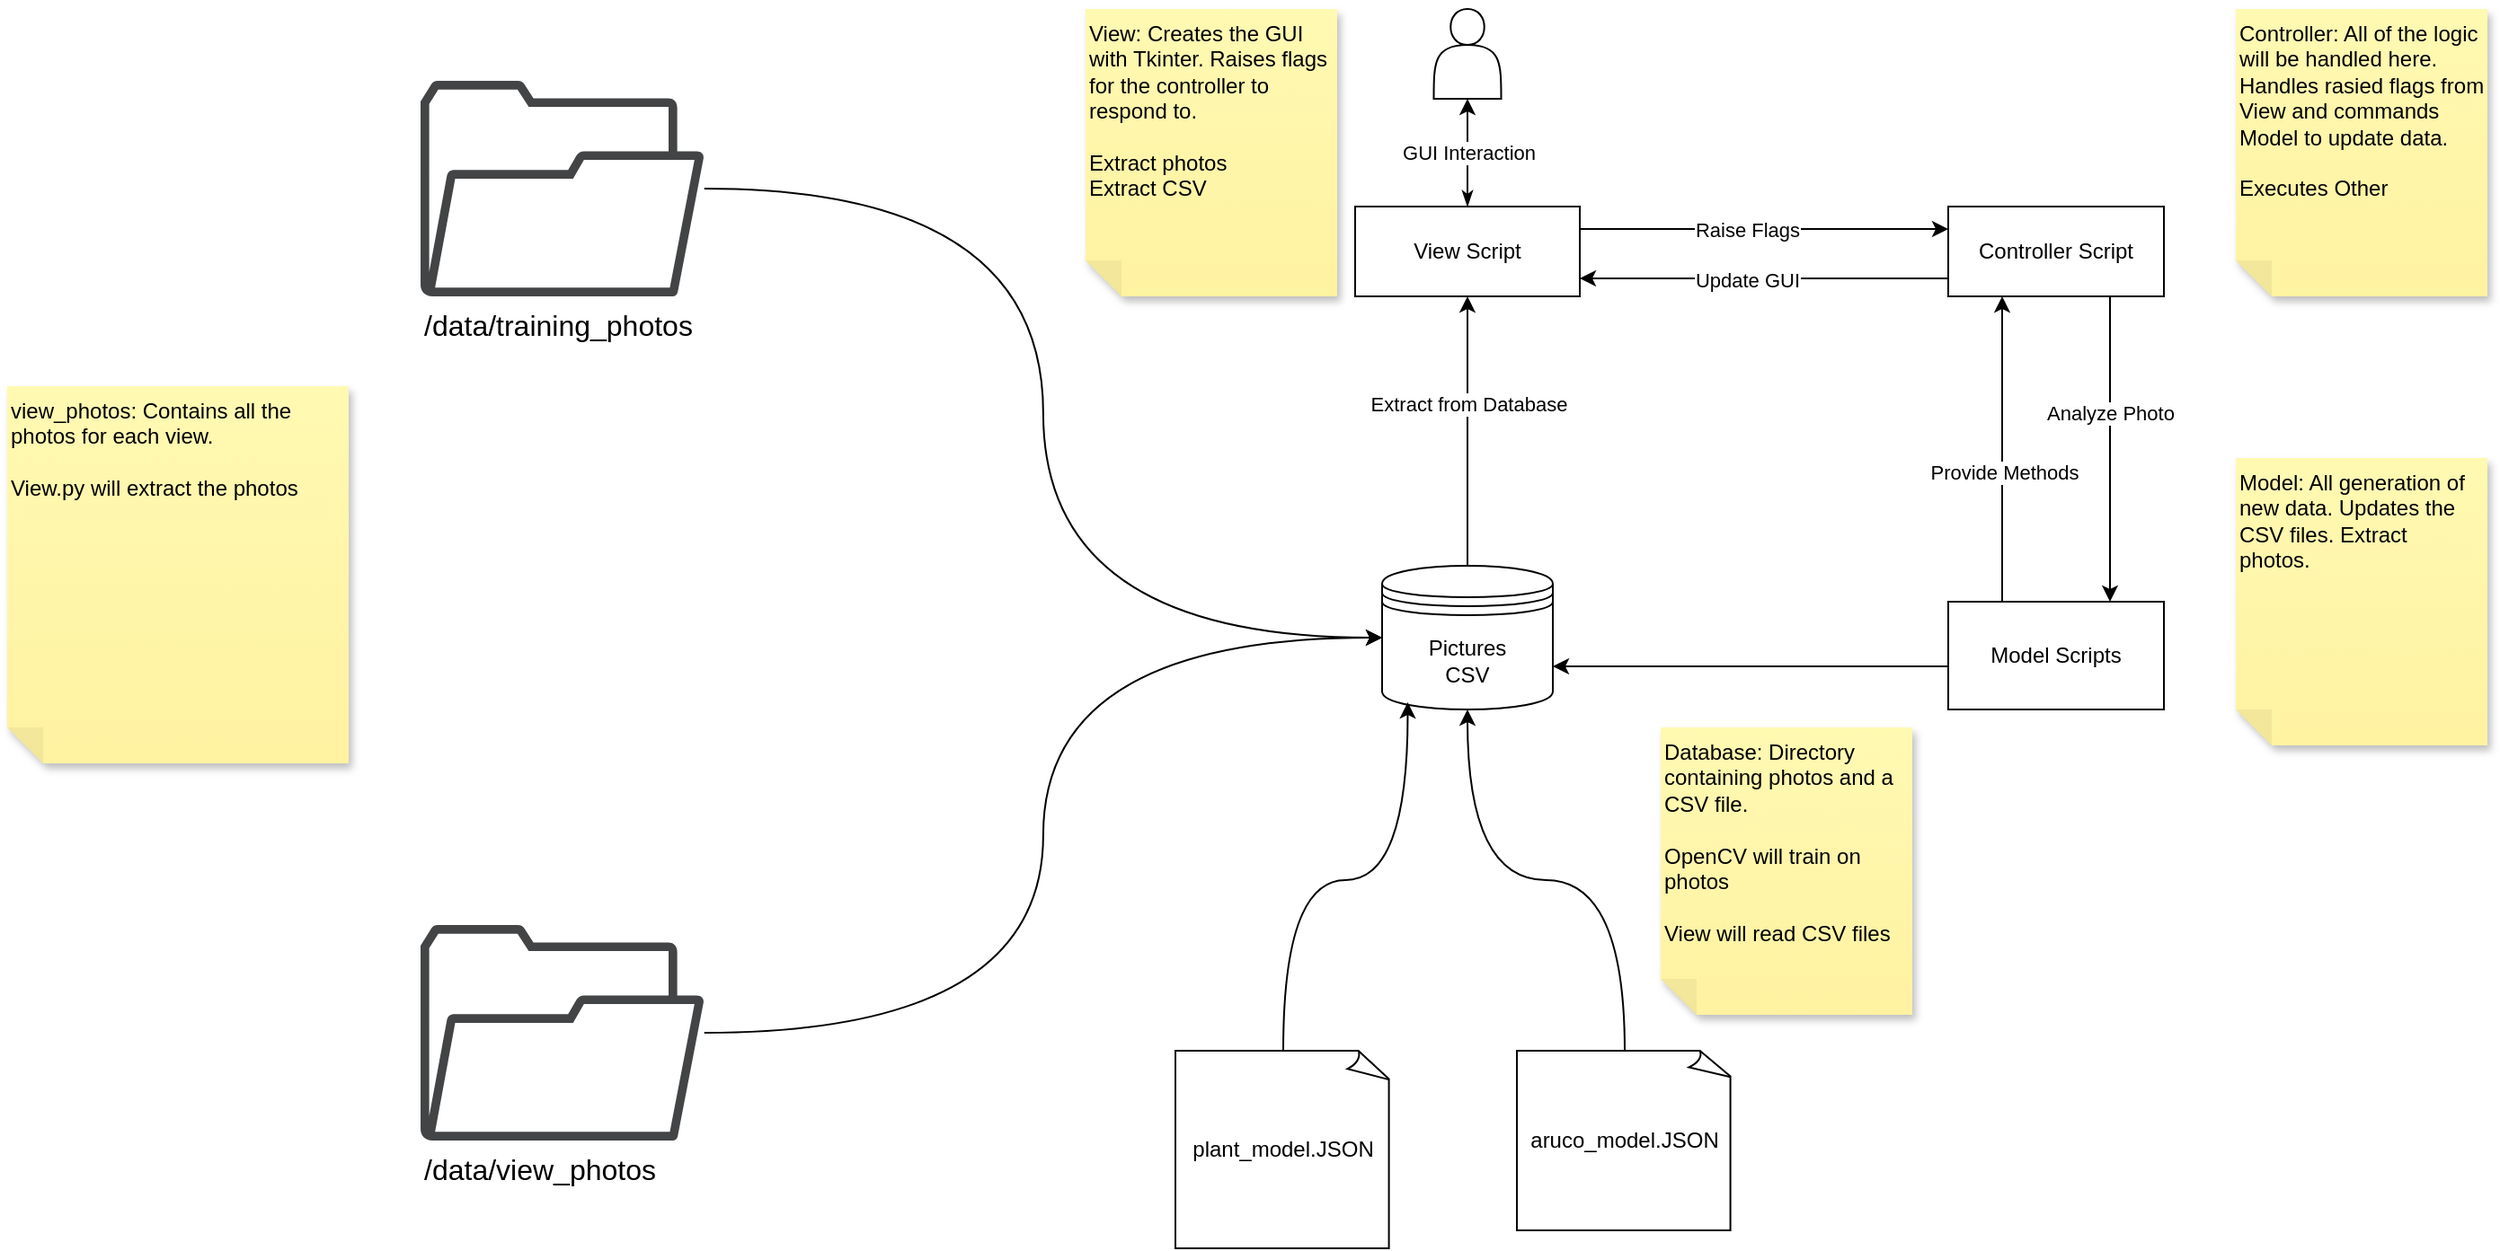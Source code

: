 <mxfile version="21.1.2" type="device" pages="3">
  <diagram name="System_Overview" id="W62WBc0dJXu3pJ372kPs">
    <mxGraphModel dx="2431" dy="822" grid="1" gridSize="10" guides="1" tooltips="1" connect="1" arrows="1" fold="1" page="1" pageScale="1" pageWidth="850" pageHeight="1100" math="0" shadow="0">
      <root>
        <mxCell id="0" />
        <mxCell id="1" parent="0" />
        <mxCell id="F2mH_FUqLK_WFXkWN0rF-1" value="" style="shape=actor;whiteSpace=wrap;html=1;" parent="1" vertex="1">
          <mxGeometry x="213.75" y="10" width="37.5" height="50" as="geometry" />
        </mxCell>
        <mxCell id="F2mH_FUqLK_WFXkWN0rF-9" style="edgeStyle=orthogonalEdgeStyle;rounded=0;orthogonalLoop=1;jettySize=auto;html=1;entryX=0.5;entryY=1;entryDx=0;entryDy=0;startArrow=classicThin;startFill=1;" parent="1" source="F2mH_FUqLK_WFXkWN0rF-3" target="F2mH_FUqLK_WFXkWN0rF-1" edge="1">
          <mxGeometry relative="1" as="geometry" />
        </mxCell>
        <mxCell id="F2mH_FUqLK_WFXkWN0rF-15" value="GUI Interaction" style="edgeLabel;html=1;align=center;verticalAlign=middle;resizable=0;points=[];" parent="F2mH_FUqLK_WFXkWN0rF-9" vertex="1" connectable="0">
          <mxGeometry x="0.194" relative="1" as="geometry">
            <mxPoint y="6" as="offset" />
          </mxGeometry>
        </mxCell>
        <mxCell id="F2mH_FUqLK_WFXkWN0rF-17" style="edgeStyle=orthogonalEdgeStyle;rounded=0;orthogonalLoop=1;jettySize=auto;html=1;entryX=0;entryY=0.25;entryDx=0;entryDy=0;" parent="1" source="F2mH_FUqLK_WFXkWN0rF-3" target="F2mH_FUqLK_WFXkWN0rF-4" edge="1">
          <mxGeometry relative="1" as="geometry">
            <Array as="points">
              <mxPoint x="398" y="133" />
            </Array>
          </mxGeometry>
        </mxCell>
        <mxCell id="F2mH_FUqLK_WFXkWN0rF-26" value="Raise Flags" style="edgeLabel;html=1;align=center;verticalAlign=middle;resizable=0;points=[];" parent="F2mH_FUqLK_WFXkWN0rF-17" vertex="1" connectable="0">
          <mxGeometry x="-0.095" relative="1" as="geometry">
            <mxPoint as="offset" />
          </mxGeometry>
        </mxCell>
        <mxCell id="F2mH_FUqLK_WFXkWN0rF-3" value="View Script" style="rounded=0;whiteSpace=wrap;html=1;" parent="1" vertex="1">
          <mxGeometry x="170" y="120" width="125" height="50" as="geometry" />
        </mxCell>
        <mxCell id="F2mH_FUqLK_WFXkWN0rF-16" style="edgeStyle=orthogonalEdgeStyle;rounded=0;orthogonalLoop=1;jettySize=auto;html=1;" parent="1" source="F2mH_FUqLK_WFXkWN0rF-4" edge="1">
          <mxGeometry relative="1" as="geometry">
            <mxPoint x="295" y="160" as="targetPoint" />
            <Array as="points">
              <mxPoint x="295" y="160" />
            </Array>
          </mxGeometry>
        </mxCell>
        <mxCell id="F2mH_FUqLK_WFXkWN0rF-27" value="Update GUI" style="edgeLabel;html=1;align=center;verticalAlign=middle;resizable=0;points=[];" parent="F2mH_FUqLK_WFXkWN0rF-16" vertex="1" connectable="0">
          <mxGeometry x="0.099" y="1" relative="1" as="geometry">
            <mxPoint as="offset" />
          </mxGeometry>
        </mxCell>
        <mxCell id="F2mH_FUqLK_WFXkWN0rF-18" style="edgeStyle=orthogonalEdgeStyle;rounded=0;orthogonalLoop=1;jettySize=auto;html=1;entryX=0.75;entryY=0;entryDx=0;entryDy=0;" parent="1" source="F2mH_FUqLK_WFXkWN0rF-4" target="F2mH_FUqLK_WFXkWN0rF-13" edge="1">
          <mxGeometry relative="1" as="geometry">
            <Array as="points">
              <mxPoint x="590" y="200" />
              <mxPoint x="590" y="200" />
            </Array>
          </mxGeometry>
        </mxCell>
        <mxCell id="F2mH_FUqLK_WFXkWN0rF-29" value="Analyze Photo" style="edgeLabel;html=1;align=center;verticalAlign=middle;resizable=0;points=[];" parent="F2mH_FUqLK_WFXkWN0rF-18" vertex="1" connectable="0">
          <mxGeometry x="-0.243" relative="1" as="geometry">
            <mxPoint as="offset" />
          </mxGeometry>
        </mxCell>
        <mxCell id="F2mH_FUqLK_WFXkWN0rF-4" value="Controller Script" style="rounded=0;whiteSpace=wrap;html=1;" parent="1" vertex="1">
          <mxGeometry x="500" y="120" width="120" height="50" as="geometry" />
        </mxCell>
        <mxCell id="F2mH_FUqLK_WFXkWN0rF-11" style="edgeStyle=orthogonalEdgeStyle;rounded=0;orthogonalLoop=1;jettySize=auto;html=1;entryX=0.5;entryY=1;entryDx=0;entryDy=0;exitX=0.5;exitY=0;exitDx=0;exitDy=0;" parent="1" source="F2mH_FUqLK_WFXkWN0rF-6" target="F2mH_FUqLK_WFXkWN0rF-3" edge="1">
          <mxGeometry relative="1" as="geometry">
            <mxPoint x="232.5" y="240" as="sourcePoint" />
          </mxGeometry>
        </mxCell>
        <mxCell id="F2mH_FUqLK_WFXkWN0rF-28" value="Extract from Database" style="edgeLabel;html=1;align=center;verticalAlign=middle;resizable=0;points=[];" parent="F2mH_FUqLK_WFXkWN0rF-11" vertex="1" connectable="0">
          <mxGeometry x="0.202" relative="1" as="geometry">
            <mxPoint as="offset" />
          </mxGeometry>
        </mxCell>
        <mxCell id="F2mH_FUqLK_WFXkWN0rF-6" value="Pictures&lt;br&gt;CSV" style="shape=datastore;whiteSpace=wrap;html=1;" parent="1" vertex="1">
          <mxGeometry x="185" y="320" width="95" height="80" as="geometry" />
        </mxCell>
        <mxCell id="F2mH_FUqLK_WFXkWN0rF-14" style="edgeStyle=orthogonalEdgeStyle;rounded=0;orthogonalLoop=1;jettySize=auto;html=1;entryX=1;entryY=0.7;entryDx=0;entryDy=0;" parent="1" source="F2mH_FUqLK_WFXkWN0rF-13" target="F2mH_FUqLK_WFXkWN0rF-6" edge="1">
          <mxGeometry relative="1" as="geometry">
            <mxPoint x="290" y="370" as="targetPoint" />
            <Array as="points">
              <mxPoint x="470" y="376" />
              <mxPoint x="470" y="376" />
            </Array>
          </mxGeometry>
        </mxCell>
        <mxCell id="F2mH_FUqLK_WFXkWN0rF-20" style="edgeStyle=orthogonalEdgeStyle;rounded=0;orthogonalLoop=1;jettySize=auto;html=1;entryX=0.25;entryY=1;entryDx=0;entryDy=0;" parent="1" source="F2mH_FUqLK_WFXkWN0rF-13" target="F2mH_FUqLK_WFXkWN0rF-4" edge="1">
          <mxGeometry relative="1" as="geometry">
            <Array as="points">
              <mxPoint x="530" y="280" />
              <mxPoint x="530" y="280" />
            </Array>
          </mxGeometry>
        </mxCell>
        <mxCell id="F2mH_FUqLK_WFXkWN0rF-30" value="Provide Methods" style="edgeLabel;html=1;align=center;verticalAlign=middle;resizable=0;points=[];" parent="F2mH_FUqLK_WFXkWN0rF-20" vertex="1" connectable="0">
          <mxGeometry x="-0.155" y="-1" relative="1" as="geometry">
            <mxPoint as="offset" />
          </mxGeometry>
        </mxCell>
        <mxCell id="F2mH_FUqLK_WFXkWN0rF-13" value="Model Scripts" style="rounded=0;whiteSpace=wrap;html=1;" parent="1" vertex="1">
          <mxGeometry x="500" y="340" width="120" height="60" as="geometry" />
        </mxCell>
        <mxCell id="F2mH_FUqLK_WFXkWN0rF-21" value="Controller: All of the logic will be handled here. Handles rasied flags from View and commands Model to update data.&amp;nbsp;&lt;br&gt;&lt;br&gt;Executes Other" style="shape=note;whiteSpace=wrap;html=1;backgroundOutline=1;fontColor=#000000;darkOpacity=0.05;fillColor=#FFF9B2;strokeColor=none;fillStyle=solid;direction=west;gradientDirection=north;gradientColor=#FFF2A1;shadow=1;size=20;pointerEvents=1;horizontal=1;verticalAlign=top;align=left;" parent="1" vertex="1">
          <mxGeometry x="660" y="10" width="140" height="160" as="geometry" />
        </mxCell>
        <mxCell id="F2mH_FUqLK_WFXkWN0rF-22" value="Model: All generation of new data. Updates the CSV files. Extract photos.&amp;nbsp;" style="shape=note;whiteSpace=wrap;html=1;backgroundOutline=1;fontColor=#000000;darkOpacity=0.05;fillColor=#FFF9B2;strokeColor=none;fillStyle=solid;direction=west;gradientDirection=north;gradientColor=#FFF2A1;shadow=1;size=20;pointerEvents=1;verticalAlign=top;align=left;" parent="1" vertex="1">
          <mxGeometry x="660" y="260" width="140" height="160" as="geometry" />
        </mxCell>
        <mxCell id="F2mH_FUqLK_WFXkWN0rF-24" value="Database: Directory containing photos and a CSV file.&amp;nbsp;&lt;br&gt;&lt;br&gt;OpenCV will train on photos&lt;br&gt;&lt;br&gt;View will read CSV files" style="shape=note;whiteSpace=wrap;html=1;backgroundOutline=1;fontColor=#000000;darkOpacity=0.05;fillColor=#FFF9B2;strokeColor=none;fillStyle=solid;direction=west;gradientDirection=north;gradientColor=#FFF2A1;shadow=1;size=20;pointerEvents=1;verticalAlign=top;align=left;" parent="1" vertex="1">
          <mxGeometry x="340" y="410" width="140" height="160" as="geometry" />
        </mxCell>
        <mxCell id="F2mH_FUqLK_WFXkWN0rF-25" value="View: Creates the GUI with Tkinter. Raises flags for the controller to respond to.&amp;nbsp;&lt;br&gt;&lt;br&gt;Extract photos&lt;br&gt;Extract CSV&amp;nbsp;" style="shape=note;whiteSpace=wrap;html=1;backgroundOutline=1;fontColor=#000000;darkOpacity=0.05;fillColor=#FFF9B2;strokeColor=none;fillStyle=solid;direction=west;gradientDirection=north;gradientColor=#FFF2A1;shadow=1;size=20;pointerEvents=1;verticalAlign=top;align=left;" parent="1" vertex="1">
          <mxGeometry x="20" y="10" width="140" height="160" as="geometry" />
        </mxCell>
        <mxCell id="fJOFrV4WpMcn3VLVgLX9-7" style="edgeStyle=orthogonalEdgeStyle;rounded=0;orthogonalLoop=1;jettySize=auto;html=1;entryX=0.5;entryY=1;entryDx=0;entryDy=0;curved=1;" parent="1" source="fJOFrV4WpMcn3VLVgLX9-1" target="F2mH_FUqLK_WFXkWN0rF-6" edge="1">
          <mxGeometry relative="1" as="geometry" />
        </mxCell>
        <mxCell id="fJOFrV4WpMcn3VLVgLX9-1" value="aruco_model.JSON" style="whiteSpace=wrap;html=1;shape=mxgraph.basic.document" parent="1" vertex="1">
          <mxGeometry x="260" y="590" width="120" height="100" as="geometry" />
        </mxCell>
        <mxCell id="fJOFrV4WpMcn3VLVgLX9-6" style="edgeStyle=orthogonalEdgeStyle;rounded=0;orthogonalLoop=1;jettySize=auto;html=1;entryX=0.15;entryY=0.95;entryDx=0;entryDy=0;entryPerimeter=0;curved=1;" parent="1" source="fJOFrV4WpMcn3VLVgLX9-2" target="F2mH_FUqLK_WFXkWN0rF-6" edge="1">
          <mxGeometry relative="1" as="geometry" />
        </mxCell>
        <mxCell id="fJOFrV4WpMcn3VLVgLX9-2" value="plant_model.JSON" style="whiteSpace=wrap;html=1;shape=mxgraph.basic.document" parent="1" vertex="1">
          <mxGeometry x="70" y="590" width="120" height="110" as="geometry" />
        </mxCell>
        <mxCell id="Y7-mlrsMqzR5W267q_G9-7" style="edgeStyle=orthogonalEdgeStyle;rounded=0;orthogonalLoop=1;jettySize=auto;html=1;entryX=0;entryY=0.5;entryDx=0;entryDy=0;curved=1;" parent="1" source="fJOFrV4WpMcn3VLVgLX9-4" target="F2mH_FUqLK_WFXkWN0rF-6" edge="1">
          <mxGeometry relative="1" as="geometry" />
        </mxCell>
        <mxCell id="fJOFrV4WpMcn3VLVgLX9-4" value="/data/training_photos" style="sketch=0;pointerEvents=1;shadow=0;dashed=0;html=1;strokeColor=none;fillColor=#434445;aspect=fixed;labelPosition=center;verticalLabelPosition=bottom;verticalAlign=top;align=left;outlineConnect=0;shape=mxgraph.vvd.folder;horizontal=1;fontSize=16;" parent="1" vertex="1">
          <mxGeometry x="-350" y="50" width="157.89" height="120" as="geometry" />
        </mxCell>
        <mxCell id="Y7-mlrsMqzR5W267q_G9-8" style="edgeStyle=orthogonalEdgeStyle;rounded=0;orthogonalLoop=1;jettySize=auto;html=1;entryX=0;entryY=0.5;entryDx=0;entryDy=0;curved=1;" parent="1" source="Y7-mlrsMqzR5W267q_G9-1" target="F2mH_FUqLK_WFXkWN0rF-6" edge="1">
          <mxGeometry relative="1" as="geometry" />
        </mxCell>
        <mxCell id="Y7-mlrsMqzR5W267q_G9-1" value="/data/view_photos" style="sketch=0;pointerEvents=1;shadow=0;dashed=0;html=1;strokeColor=none;fillColor=#434445;aspect=fixed;labelPosition=center;verticalLabelPosition=bottom;verticalAlign=top;align=left;outlineConnect=0;shape=mxgraph.vvd.folder;horizontal=1;fontSize=16;" parent="1" vertex="1">
          <mxGeometry x="-350" y="520" width="157.89" height="120" as="geometry" />
        </mxCell>
        <mxCell id="LuB1hXhjsYv1q2qlf1Kx-1" value="view_photos: Contains all the photos for each view.&lt;br&gt;&lt;br&gt;View.py will extract the photos" style="shape=note;whiteSpace=wrap;html=1;backgroundOutline=1;fontColor=#000000;darkOpacity=0.05;fillColor=#FFF9B2;strokeColor=none;fillStyle=solid;direction=west;gradientDirection=north;gradientColor=#FFF2A1;shadow=1;size=20;pointerEvents=1;align=left;verticalAlign=top;" vertex="1" parent="1">
          <mxGeometry x="-580" y="220" width="190" height="210" as="geometry" />
        </mxCell>
      </root>
    </mxGraphModel>
  </diagram>
  <diagram id="RU4EUe5mBqhzKCZHCKLA" name="view_GUI">
    <mxGraphModel dx="2728" dy="976" grid="0" gridSize="10" guides="1" tooltips="1" connect="1" arrows="1" fold="1" page="1" pageScale="1" pageWidth="850" pageHeight="1100" math="0" shadow="0">
      <root>
        <mxCell id="0" />
        <mxCell id="1" parent="0" />
        <mxCell id="b3JfOETVGV9nyhh6I8iH-1" value="" style="rounded=0;whiteSpace=wrap;html=1;fillColor=#f5f5f5;fontColor=#333333;strokeColor=#666666;" vertex="1" parent="1">
          <mxGeometry x="-91" y="164" width="1370" height="783" as="geometry" />
        </mxCell>
        <mxCell id="qlPypVt52On86bMOczM5-3" value="Frame_4" style="rounded=0;whiteSpace=wrap;html=1;verticalAlign=top;align=left;" vertex="1" parent="1">
          <mxGeometry x="1014" y="324" width="233" height="292" as="geometry" />
        </mxCell>
        <mxCell id="qlPypVt52On86bMOczM5-4" value="Frame_7" style="rounded=0;whiteSpace=wrap;html=1;verticalAlign=top;align=left;" vertex="1" parent="1">
          <mxGeometry x="767" y="640" width="220.5" height="293" as="geometry" />
        </mxCell>
        <mxCell id="qlPypVt52On86bMOczM5-5" value="Frame_8" style="rounded=0;whiteSpace=wrap;html=1;verticalAlign=top;align=left;" vertex="1" parent="1">
          <mxGeometry x="1014" y="644.5" width="229.25" height="293" as="geometry" />
        </mxCell>
        <mxCell id="qlPypVt52On86bMOczM5-2" value="Frame_3" style="rounded=0;whiteSpace=wrap;html=1;verticalAlign=top;align=left;" vertex="1" parent="1">
          <mxGeometry x="767" y="324" width="221" height="298" as="geometry" />
        </mxCell>
        <mxCell id="qlPypVt52On86bMOczM5-1" value="Frame_6" style="rounded=0;whiteSpace=wrap;html=1;verticalAlign=top;align=left;" vertex="1" parent="1">
          <mxGeometry x="472" y="631" width="270" height="300" as="geometry" />
        </mxCell>
        <mxCell id="Y3-dsQymKN-ItyEjXxCl-4" value="Frame_2" style="rounded=0;whiteSpace=wrap;html=1;verticalAlign=top;align=left;" vertex="1" parent="1">
          <mxGeometry x="473" y="321" width="268" height="305" as="geometry" />
        </mxCell>
        <mxCell id="Y3-dsQymKN-ItyEjXxCl-3" value="Frame_5" style="rounded=0;whiteSpace=wrap;html=1;verticalAlign=top;align=left;" vertex="1" parent="1">
          <mxGeometry x="175" y="631" width="280" height="302" as="geometry" />
        </mxCell>
        <mxCell id="Y3-dsQymKN-ItyEjXxCl-2" value="Frame_1" style="rounded=0;whiteSpace=wrap;html=1;verticalAlign=top;align=left;" vertex="1" parent="1">
          <mxGeometry x="175" y="321" width="280" height="304" as="geometry" />
        </mxCell>
        <mxCell id="7BTILMqd11kQHuoIIA3a-1" value="button1: Take a picture" style="labelPosition=center;verticalLabelPosition=middle;align=center;html=1;shape=mxgraph.basic.shaded_button;dx=10;fillColor=#f5f5f5;strokeColor=#666666;whiteSpace=wrap;fontColor=#333333;" parent="1" vertex="1">
          <mxGeometry x="190" y="350" width="213" height="50" as="geometry" />
        </mxCell>
        <mxCell id="7BTILMqd11kQHuoIIA3a-2" value="Photo_View_1 (label widget)" style="rounded=0;whiteSpace=wrap;html=1;fillColor=none;strokeColor=#d3d3d3;strokeWidth=2;verticalAlign=top;align=left;" parent="1" vertex="1">
          <mxGeometry x="499" y="367" width="200" height="240" as="geometry" />
        </mxCell>
        <mxCell id="7BTILMqd11kQHuoIIA3a-5" value="" style="verticalLabelPosition=bottom;html=1;verticalAlign=top;align=center;shape=mxgraph.floorplan.plant;" parent="1" vertex="1">
          <mxGeometry x="535" y="476" width="100" height="110" as="geometry" />
        </mxCell>
        <mxCell id="7BTILMqd11kQHuoIIA3a-6" value="Photo_View_1:&amp;nbsp; Un-altered photo taken.&amp;nbsp;&lt;br&gt;&lt;br&gt;Photo_View_2: RGB Scatter Plot&lt;br style=&quot;border-color: var(--border-color);&quot;&gt;&lt;br&gt;Photo_View_3: HSV Scatter plot&lt;br&gt;&lt;br&gt;Photo_view_4: segmented photo of flowes only (color)&lt;br&gt;&lt;br&gt;Photo_view_5: segmented photo of flowes only ( NO color)&lt;br&gt;&lt;br style=&quot;border-color: var(--border-color);&quot;&gt;Photo_view_6: segmented photo of leaves only (color)&lt;br style=&quot;border-color: var(--border-color);&quot;&gt;&lt;br style=&quot;border-color: var(--border-color);&quot;&gt;Photo_view_7: segmented photo of leaves only (NO color)" style="shape=note;whiteSpace=wrap;html=1;backgroundOutline=1;fontColor=#000000;darkOpacity=0.05;fillColor=#FFF9B2;strokeColor=none;fillStyle=solid;direction=west;gradientDirection=north;gradientColor=#FFF2A1;shadow=1;size=20;pointerEvents=1;verticalAlign=top;align=left;" parent="1" vertex="1">
          <mxGeometry x="1294" y="384" width="201" height="354" as="geometry" />
        </mxCell>
        <mxCell id="7BTILMqd11kQHuoIIA3a-7" value="Photo_View_3 (label_widget)" style="rounded=0;whiteSpace=wrap;html=1;fillColor=none;strokeColor=#d3d3d3;strokeWidth=2;verticalAlign=top;align=left;" parent="1" vertex="1">
          <mxGeometry x="196.5" y="681" width="200" height="240" as="geometry" />
        </mxCell>
        <mxCell id="7BTILMqd11kQHuoIIA3a-8" value="" style="verticalLabelPosition=bottom;html=1;verticalAlign=top;align=center;shape=mxgraph.floorplan.plant;" parent="1" vertex="1">
          <mxGeometry x="230" y="750" width="100" height="110" as="geometry" />
        </mxCell>
        <mxCell id="7BTILMqd11kQHuoIIA3a-9" value="Photo_View_2 (label_widget)" style="rounded=0;whiteSpace=wrap;html=1;fillColor=none;strokeColor=#d3d3d3;strokeWidth=2;verticalAlign=top;align=left;" parent="1" vertex="1">
          <mxGeometry x="499" y="671" width="200" height="240" as="geometry" />
        </mxCell>
        <mxCell id="7BTILMqd11kQHuoIIA3a-10" value="" style="verticalLabelPosition=bottom;html=1;verticalAlign=top;align=center;shape=mxgraph.floorplan.plant;" parent="1" vertex="1">
          <mxGeometry x="530" y="750" width="100" height="110" as="geometry" />
        </mxCell>
        <mxCell id="7BTILMqd11kQHuoIIA3a-11" value="label1: Plant Height: (Numeric)" style="rounded=0;whiteSpace=wrap;html=1;align=left;fillColor=#fff2cc;strokeColor=#d6b656;" parent="1" vertex="1">
          <mxGeometry x="190" y="415" width="210" height="40" as="geometry" />
        </mxCell>
        <mxCell id="7BTILMqd11kQHuoIIA3a-12" value="label2: Leaf to Flower Ratio: (Numeric)" style="rounded=0;whiteSpace=wrap;html=1;align=left;fillColor=#fff2cc;strokeColor=#d6b656;" parent="1" vertex="1">
          <mxGeometry x="190" y="470" width="210" height="40" as="geometry" />
        </mxCell>
        <mxCell id="7BTILMqd11kQHuoIIA3a-17" value="" style="html=1;shadow=0;dashed=0;shape=mxgraph.bootstrap.rrect;rSize=5;strokeColor=none;fillColor=#f6f6f6;whiteSpace=wrap;" parent="1" vertex="1">
          <mxGeometry x="373" y="533" width="70" height="20" as="geometry" />
        </mxCell>
        <mxCell id="7BTILMqd11kQHuoIIA3a-18" value="" style="html=1;shadow=0;dashed=0;shape=mxgraph.bootstrap.leftButtonStriped;fillColor=#55BFE0;fontColor=#FFFFFF;whiteSpace=wrap;" parent="7BTILMqd11kQHuoIIA3a-17" vertex="1">
          <mxGeometry width="43.75" height="20" as="geometry" />
        </mxCell>
        <mxCell id="7BTILMqd11kQHuoIIA3a-19" value="" style="html=1;shadow=0;dashed=0;shape=mxgraph.bootstrap.rrect;rSize=5;strokeColor=none;fillColor=#f6f6f6;whiteSpace=wrap;" parent="1" vertex="1">
          <mxGeometry x="373" y="574" width="72" height="20" as="geometry" />
        </mxCell>
        <mxCell id="7BTILMqd11kQHuoIIA3a-20" value="" style="html=1;shadow=0;dashed=0;shape=mxgraph.bootstrap.leftButtonStriped;fillColor=#55BFE0;fontColor=#FFFFFF;whiteSpace=wrap;" parent="7BTILMqd11kQHuoIIA3a-19" vertex="1">
          <mxGeometry width="45.0" height="20" as="geometry" />
        </mxCell>
        <mxCell id="7BTILMqd11kQHuoIIA3a-21" value="bar_1+ Label_3: Plant Health Bar" style="whiteSpace=wrap;html=1;fillColor=#fff2cc;strokeColor=#d6b656;" parent="1" vertex="1">
          <mxGeometry x="179" y="529" width="192" height="28" as="geometry" />
        </mxCell>
        <mxCell id="7BTILMqd11kQHuoIIA3a-22" value="bar_2 + Label_4: Flower Level Bar" style="whiteSpace=wrap;html=1;fillColor=#fff2cc;strokeColor=#d6b656;" parent="1" vertex="1">
          <mxGeometry x="177.5" y="570" width="193.5" height="28" as="geometry" />
        </mxCell>
        <mxCell id="7BTILMqd11kQHuoIIA3a-25" value="Frame_0: titke_label: My Plant Tracker" style="rounded=0;whiteSpace=wrap;html=1;fillColor=#f5f5f5;fontColor=#333333;strokeColor=#666666;" parent="1" vertex="1">
          <mxGeometry x="173" y="239" width="1056" height="60" as="geometry" />
        </mxCell>
        <mxCell id="7BTILMqd11kQHuoIIA3a-27" value="User will update the entire system with pressing &quot;Take a Picture&quot; button.&amp;nbsp;&lt;br&gt;&lt;br&gt;All data points will be updated.&amp;nbsp;" style="shape=note;whiteSpace=wrap;html=1;backgroundOutline=1;fontColor=#000000;darkOpacity=0.05;fillColor=#FFF9B2;strokeColor=none;fillStyle=solid;direction=west;gradientDirection=north;gradientColor=#FFF2A1;shadow=1;size=20;pointerEvents=1;align=left;verticalAlign=top;" parent="1" vertex="1">
          <mxGeometry x="5" y="275" width="160" height="160" as="geometry" />
        </mxCell>
        <mxCell id="0wqp4sQfu4tUy8CLVBSQ-1" value="D1: Derived from database&lt;br&gt;&lt;br&gt;D2: Derived from database&lt;br&gt;&lt;br&gt;D3: Derived from green_to_green_max_ratio&lt;br&gt;&lt;br&gt;D4: Derived from flower_to_leaf_ratio" style="shape=note;whiteSpace=wrap;html=1;backgroundOutline=1;fontColor=#000000;darkOpacity=0.05;fillColor=#FFF9B2;strokeColor=none;fillStyle=solid;direction=west;gradientDirection=north;gradientColor=#FFF2A1;shadow=1;size=20;pointerEvents=1;align=left;verticalAlign=top;" parent="1" vertex="1">
          <mxGeometry x="5" y="470" width="160" height="182" as="geometry" />
        </mxCell>
        <mxCell id="0wqp4sQfu4tUy8CLVBSQ-2" value="Photo_View_4" style="rounded=0;whiteSpace=wrap;html=1;fillColor=none;strokeColor=#d3d3d3;strokeWidth=2;verticalAlign=top;align=left;" parent="1" vertex="1">
          <mxGeometry x="785" y="364" width="190" height="237" as="geometry" />
        </mxCell>
        <mxCell id="0wqp4sQfu4tUy8CLVBSQ-3" value="" style="verticalLabelPosition=bottom;html=1;verticalAlign=top;align=center;shape=mxgraph.floorplan.plant;" parent="1" vertex="1">
          <mxGeometry x="818" y="450" width="100" height="110" as="geometry" />
        </mxCell>
        <mxCell id="YSzq9o-z5hyoMIJ_DQz8-1" value="Photo_View_5" style="rounded=0;whiteSpace=wrap;html=1;fillColor=none;strokeColor=#d3d3d3;strokeWidth=2;verticalAlign=top;align=left;" vertex="1" parent="1">
          <mxGeometry x="777.25" y="671" width="200" height="240" as="geometry" />
        </mxCell>
        <mxCell id="YSzq9o-z5hyoMIJ_DQz8-2" value="" style="verticalLabelPosition=bottom;html=1;verticalAlign=top;align=center;shape=mxgraph.floorplan.plant;" vertex="1" parent="1">
          <mxGeometry x="815.25" y="758" width="100" height="110" as="geometry" />
        </mxCell>
        <mxCell id="YSzq9o-z5hyoMIJ_DQz8-3" value="Photo_View_6" style="rounded=0;whiteSpace=wrap;html=1;fillColor=none;strokeColor=#d3d3d3;strokeWidth=2;verticalAlign=top;align=left;" vertex="1" parent="1">
          <mxGeometry x="1027" y="358" width="200" height="240" as="geometry" />
        </mxCell>
        <mxCell id="YSzq9o-z5hyoMIJ_DQz8-4" value="" style="verticalLabelPosition=bottom;html=1;verticalAlign=top;align=center;shape=mxgraph.floorplan.plant;" vertex="1" parent="1">
          <mxGeometry x="1061" y="444" width="100" height="110" as="geometry" />
        </mxCell>
        <mxCell id="YSzq9o-z5hyoMIJ_DQz8-5" value="Photo_View_7" style="rounded=0;whiteSpace=wrap;html=1;fillColor=none;strokeColor=#d3d3d3;strokeWidth=2;verticalAlign=top;align=left;" vertex="1" parent="1">
          <mxGeometry x="1024" y="673" width="200" height="240" as="geometry" />
        </mxCell>
        <mxCell id="YSzq9o-z5hyoMIJ_DQz8-6" value="" style="verticalLabelPosition=bottom;html=1;verticalAlign=top;align=center;shape=mxgraph.floorplan.plant;" vertex="1" parent="1">
          <mxGeometry x="1061" y="745" width="100" height="110" as="geometry" />
        </mxCell>
      </root>
    </mxGraphModel>
  </diagram>
  <diagram id="7bWlyvjQoz-sf_b5oIfg" name="UML">
    <mxGraphModel dx="2617" dy="919" grid="1" gridSize="10" guides="1" tooltips="1" connect="1" arrows="1" fold="1" page="1" pageScale="1" pageWidth="850" pageHeight="1100" math="0" shadow="0">
      <root>
        <mxCell id="0" />
        <mxCell id="1" parent="0" />
        <mxCell id="97KFQHoQ1xQwNFU3Ieou-4" style="edgeStyle=orthogonalEdgeStyle;rounded=0;orthogonalLoop=1;jettySize=auto;html=1;entryX=0.495;entryY=1.015;entryDx=0;entryDy=0;entryPerimeter=0;dashed=1;dashPattern=8 8;curved=1;endArrow=none;endFill=0;startArrow=classic;startFill=1;" parent="1" source="Mx5o0UkkK_ICXzjV9Y-4-1" target="Mx5o0UkkK_ICXzjV9Y-4-16" edge="1">
          <mxGeometry relative="1" as="geometry" />
        </mxCell>
        <mxCell id="QguI9fj5a5n1PYs7zX6k-3" value="Depends on" style="edgeLabel;html=1;align=center;verticalAlign=middle;resizable=0;points=[];" vertex="1" connectable="0" parent="97KFQHoQ1xQwNFU3Ieou-4">
          <mxGeometry x="0.255" y="-4" relative="1" as="geometry">
            <mxPoint x="-22" as="offset" />
          </mxGeometry>
        </mxCell>
        <mxCell id="Mx5o0UkkK_ICXzjV9Y-4-1" value="ArucoModel.py" style="swimlane;fontStyle=1;align=center;verticalAlign=top;childLayout=stackLayout;horizontal=1;startSize=26;horizontalStack=0;resizeParent=1;resizeParentMax=0;resizeLast=0;collapsible=1;marginBottom=0;whiteSpace=wrap;html=1;" parent="1" vertex="1">
          <mxGeometry x="220" y="390" width="320" height="86" as="geometry" />
        </mxCell>
        <mxCell id="Mx5o0UkkK_ICXzjV9Y-4-2" value="- plant_height: double" style="text;strokeColor=none;fillColor=none;align=left;verticalAlign=top;spacingLeft=4;spacingRight=4;overflow=hidden;rotatable=0;points=[[0,0.5],[1,0.5]];portConstraint=eastwest;whiteSpace=wrap;html=1;" parent="Mx5o0UkkK_ICXzjV9Y-4-1" vertex="1">
          <mxGeometry y="26" width="320" height="26" as="geometry" />
        </mxCell>
        <mxCell id="Mx5o0UkkK_ICXzjV9Y-4-3" value="" style="line;strokeWidth=1;fillColor=none;align=left;verticalAlign=middle;spacingTop=-1;spacingLeft=3;spacingRight=3;rotatable=0;labelPosition=right;points=[];portConstraint=eastwest;strokeColor=inherit;" parent="Mx5o0UkkK_ICXzjV9Y-4-1" vertex="1">
          <mxGeometry y="52" width="320" height="8" as="geometry" />
        </mxCell>
        <mxCell id="Mx5o0UkkK_ICXzjV9Y-4-4" value="+ updateDatabase(void): boolean" style="text;strokeColor=none;fillColor=none;align=left;verticalAlign=top;spacingLeft=4;spacingRight=4;overflow=hidden;rotatable=0;points=[[0,0.5],[1,0.5]];portConstraint=eastwest;whiteSpace=wrap;html=1;" parent="Mx5o0UkkK_ICXzjV9Y-4-1" vertex="1">
          <mxGeometry y="60" width="320" height="26" as="geometry" />
        </mxCell>
        <mxCell id="97KFQHoQ1xQwNFU3Ieou-5" style="edgeStyle=orthogonalEdgeStyle;rounded=0;orthogonalLoop=1;jettySize=auto;html=1;entryX=1;entryY=0.5;entryDx=0;entryDy=0;dashed=1;dashPattern=8 8;curved=1;endArrow=none;endFill=0;startArrow=classic;startFill=1;" parent="1" source="Mx5o0UkkK_ICXzjV9Y-4-5" target="Mx5o0UkkK_ICXzjV9Y-4-14" edge="1">
          <mxGeometry relative="1" as="geometry" />
        </mxCell>
        <mxCell id="QguI9fj5a5n1PYs7zX6k-4" value="Depends on" style="edgeLabel;html=1;align=center;verticalAlign=middle;resizable=0;points=[];" vertex="1" connectable="0" parent="97KFQHoQ1xQwNFU3Ieou-5">
          <mxGeometry x="-0.491" y="34" relative="1" as="geometry">
            <mxPoint as="offset" />
          </mxGeometry>
        </mxCell>
        <mxCell id="Mx5o0UkkK_ICXzjV9Y-4-5" value="PlantModel.py" style="swimlane;fontStyle=1;align=center;verticalAlign=top;childLayout=stackLayout;horizontal=1;startSize=26;horizontalStack=0;resizeParent=1;resizeParentMax=0;resizeLast=0;collapsible=1;marginBottom=0;whiteSpace=wrap;html=1;" parent="1" vertex="1">
          <mxGeometry x="680" y="400" width="260" height="242" as="geometry" />
        </mxCell>
        <mxCell id="Cj4eXl6U9WVURNELB_ab-1" value="- flower_to_leaf_ratio: double" style="text;strokeColor=none;fillColor=none;align=left;verticalAlign=top;spacingLeft=4;spacingRight=4;overflow=hidden;rotatable=0;points=[[0,0.5],[1,0.5]];portConstraint=eastwest;whiteSpace=wrap;html=1;" parent="Mx5o0UkkK_ICXzjV9Y-4-5" vertex="1">
          <mxGeometry y="26" width="260" height="26" as="geometry" />
        </mxCell>
        <mxCell id="eHpSEIZ-DhEM_juLLfqD-1" value="- green_to_green_max_ratio: double" style="text;strokeColor=none;fillColor=none;align=left;verticalAlign=top;spacingLeft=4;spacingRight=4;overflow=hidden;rotatable=0;points=[[0,0.5],[1,0.5]];portConstraint=eastwest;whiteSpace=wrap;html=1;" parent="Mx5o0UkkK_ICXzjV9Y-4-5" vertex="1">
          <mxGeometry y="52" width="260" height="26" as="geometry" />
        </mxCell>
        <mxCell id="4YIr0hMOkdn0ZHAy8nmf-1" value="- green_color_minumum: double" style="text;strokeColor=none;fillColor=none;align=left;verticalAlign=top;spacingLeft=4;spacingRight=4;overflow=hidden;rotatable=0;points=[[0,0.5],[1,0.5]];portConstraint=eastwest;whiteSpace=wrap;html=1;" parent="Mx5o0UkkK_ICXzjV9Y-4-5" vertex="1">
          <mxGeometry y="78" width="260" height="26" as="geometry" />
        </mxCell>
        <mxCell id="4YIr0hMOkdn0ZHAy8nmf-2" value="- green_color_maximum: double" style="text;strokeColor=none;fillColor=none;align=left;verticalAlign=top;spacingLeft=4;spacingRight=4;overflow=hidden;rotatable=0;points=[[0,0.5],[1,0.5]];portConstraint=eastwest;whiteSpace=wrap;html=1;" parent="Mx5o0UkkK_ICXzjV9Y-4-5" vertex="1">
          <mxGeometry y="104" width="260" height="26" as="geometry" />
        </mxCell>
        <mxCell id="Mx5o0UkkK_ICXzjV9Y-4-21" value="- does_plant_have_flowers: boolean" style="text;strokeColor=none;fillColor=none;align=left;verticalAlign=top;spacingLeft=4;spacingRight=4;overflow=hidden;rotatable=0;points=[[0,0.5],[1,0.5]];portConstraint=eastwest;whiteSpace=wrap;html=1;" parent="Mx5o0UkkK_ICXzjV9Y-4-5" vertex="1">
          <mxGeometry y="130" width="260" height="26" as="geometry" />
        </mxCell>
        <mxCell id="Mx5o0UkkK_ICXzjV9Y-4-20" value="- is_plant_healthy: boolean" style="text;strokeColor=none;fillColor=none;align=left;verticalAlign=top;spacingLeft=4;spacingRight=4;overflow=hidden;rotatable=0;points=[[0,0.5],[1,0.5]];portConstraint=eastwest;whiteSpace=wrap;html=1;" parent="Mx5o0UkkK_ICXzjV9Y-4-5" vertex="1">
          <mxGeometry y="156" width="260" height="26" as="geometry" />
        </mxCell>
        <mxCell id="Mx5o0UkkK_ICXzjV9Y-4-7" value="" style="line;strokeWidth=1;fillColor=none;align=left;verticalAlign=middle;spacingTop=-1;spacingLeft=3;spacingRight=3;rotatable=0;labelPosition=right;points=[];portConstraint=eastwest;strokeColor=inherit;" parent="Mx5o0UkkK_ICXzjV9Y-4-5" vertex="1">
          <mxGeometry y="182" width="260" height="8" as="geometry" />
        </mxCell>
        <mxCell id="Mx5o0UkkK_ICXzjV9Y-4-17" value="+ method(type): type" style="text;strokeColor=none;fillColor=none;align=left;verticalAlign=top;spacingLeft=4;spacingRight=4;overflow=hidden;rotatable=0;points=[[0,0.5],[1,0.5]];portConstraint=eastwest;whiteSpace=wrap;html=1;" parent="Mx5o0UkkK_ICXzjV9Y-4-5" vertex="1">
          <mxGeometry y="190" width="260" height="26" as="geometry" />
        </mxCell>
        <mxCell id="97KFQHoQ1xQwNFU3Ieou-1" value="+ updateDatebase(void): boolean" style="text;strokeColor=none;fillColor=none;align=left;verticalAlign=top;spacingLeft=4;spacingRight=4;overflow=hidden;rotatable=0;points=[[0,0.5],[1,0.5]];portConstraint=eastwest;whiteSpace=wrap;html=1;" parent="Mx5o0UkkK_ICXzjV9Y-4-5" vertex="1">
          <mxGeometry y="216" width="260" height="26" as="geometry" />
        </mxCell>
        <mxCell id="97KFQHoQ1xQwNFU3Ieou-3" style="edgeStyle=orthogonalEdgeStyle;rounded=0;orthogonalLoop=1;jettySize=auto;html=1;entryX=0;entryY=0.5;entryDx=0;entryDy=0;dashed=1;dashPattern=8 8;curved=1;endArrow=none;endFill=0;startArrow=classic;startFill=1;" parent="1" source="Mx5o0UkkK_ICXzjV9Y-4-9" target="Mx5o0UkkK_ICXzjV9Y-4-16" edge="1">
          <mxGeometry relative="1" as="geometry" />
        </mxCell>
        <mxCell id="QguI9fj5a5n1PYs7zX6k-2" value="Depends on&amp;nbsp;" style="edgeLabel;html=1;align=center;verticalAlign=middle;resizable=0;points=[];" vertex="1" connectable="0" parent="97KFQHoQ1xQwNFU3Ieou-3">
          <mxGeometry x="0.088" y="-21" relative="1" as="geometry">
            <mxPoint as="offset" />
          </mxGeometry>
        </mxCell>
        <mxCell id="Mx5o0UkkK_ICXzjV9Y-4-9" value="View.py" style="swimlane;fontStyle=1;align=center;verticalAlign=top;childLayout=stackLayout;horizontal=1;startSize=26;horizontalStack=0;resizeParent=1;resizeParentMax=0;resizeLast=0;collapsible=1;marginBottom=0;whiteSpace=wrap;html=1;" parent="1" vertex="1">
          <mxGeometry x="-200" y="400" width="320" height="138" as="geometry" />
        </mxCell>
        <mxCell id="IRNhdivi3-cafMYAvAEx-10" value="- plant_height : string" style="text;strokeColor=none;fillColor=none;align=left;verticalAlign=top;spacingLeft=4;spacingRight=4;overflow=hidden;rotatable=0;points=[[0,0.5],[1,0.5]];portConstraint=eastwest;whiteSpace=wrap;html=1;" parent="Mx5o0UkkK_ICXzjV9Y-4-9" vertex="1">
          <mxGeometry y="26" width="320" height="26" as="geometry" />
        </mxCell>
        <mxCell id="IRNhdivi3-cafMYAvAEx-12" value="- flower_to_leaf_ratio: double" style="text;strokeColor=none;fillColor=none;align=left;verticalAlign=top;spacingLeft=4;spacingRight=4;overflow=hidden;rotatable=0;points=[[0,0.5],[1,0.5]];portConstraint=eastwest;whiteSpace=wrap;html=1;" parent="Mx5o0UkkK_ICXzjV9Y-4-9" vertex="1">
          <mxGeometry y="52" width="320" height="26" as="geometry" />
        </mxCell>
        <mxCell id="Q4T6fiqbS_CVV-TLuroT-5" value="- green_to_green_max_ratio: double" style="text;strokeColor=none;fillColor=none;align=left;verticalAlign=top;spacingLeft=4;spacingRight=4;overflow=hidden;rotatable=0;points=[[0,0.5],[1,0.5]];portConstraint=eastwest;whiteSpace=wrap;html=1;" vertex="1" parent="Mx5o0UkkK_ICXzjV9Y-4-9">
          <mxGeometry y="78" width="320" height="26" as="geometry" />
        </mxCell>
        <mxCell id="Mx5o0UkkK_ICXzjV9Y-4-11" value="" style="line;strokeWidth=1;fillColor=none;align=left;verticalAlign=middle;spacingTop=-1;spacingLeft=3;spacingRight=3;rotatable=0;labelPosition=right;points=[];portConstraint=eastwest;strokeColor=inherit;" parent="Mx5o0UkkK_ICXzjV9Y-4-9" vertex="1">
          <mxGeometry y="104" width="320" height="8" as="geometry" />
        </mxCell>
        <mxCell id="Mx5o0UkkK_ICXzjV9Y-4-10" value="+ Update_View(void):void" style="text;strokeColor=none;fillColor=none;align=left;verticalAlign=top;spacingLeft=4;spacingRight=4;overflow=hidden;rotatable=0;points=[[0,0.5],[1,0.5]];portConstraint=eastwest;whiteSpace=wrap;html=1;" parent="Mx5o0UkkK_ICXzjV9Y-4-9" vertex="1">
          <mxGeometry y="112" width="320" height="26" as="geometry" />
        </mxCell>
        <mxCell id="Mx5o0UkkK_ICXzjV9Y-4-13" value="Controller.py" style="swimlane;fontStyle=1;align=center;verticalAlign=top;childLayout=stackLayout;horizontal=1;startSize=26;horizontalStack=0;resizeParent=1;resizeParentMax=0;resizeLast=0;collapsible=1;marginBottom=0;whiteSpace=wrap;html=1;" parent="1" vertex="1">
          <mxGeometry x="240" y="200" width="320" height="86" as="geometry" />
        </mxCell>
        <mxCell id="Mx5o0UkkK_ICXzjV9Y-4-14" value="NONE" style="text;strokeColor=none;fillColor=none;align=left;verticalAlign=top;spacingLeft=4;spacingRight=4;overflow=hidden;rotatable=0;points=[[0,0.5],[1,0.5]];portConstraint=eastwest;whiteSpace=wrap;html=1;" parent="Mx5o0UkkK_ICXzjV9Y-4-13" vertex="1">
          <mxGeometry y="26" width="320" height="26" as="geometry" />
        </mxCell>
        <mxCell id="Mx5o0UkkK_ICXzjV9Y-4-15" value="" style="line;strokeWidth=1;fillColor=none;align=left;verticalAlign=middle;spacingTop=-1;spacingLeft=3;spacingRight=3;rotatable=0;labelPosition=right;points=[];portConstraint=eastwest;strokeColor=inherit;" parent="Mx5o0UkkK_ICXzjV9Y-4-13" vertex="1">
          <mxGeometry y="52" width="320" height="8" as="geometry" />
        </mxCell>
        <mxCell id="Mx5o0UkkK_ICXzjV9Y-4-16" value="+ method(type): type" style="text;strokeColor=none;fillColor=none;align=left;verticalAlign=top;spacingLeft=4;spacingRight=4;overflow=hidden;rotatable=0;points=[[0,0.5],[1,0.5]];portConstraint=eastwest;whiteSpace=wrap;html=1;" parent="Mx5o0UkkK_ICXzjV9Y-4-13" vertex="1">
          <mxGeometry y="60" width="320" height="26" as="geometry" />
        </mxCell>
      </root>
    </mxGraphModel>
  </diagram>
</mxfile>
